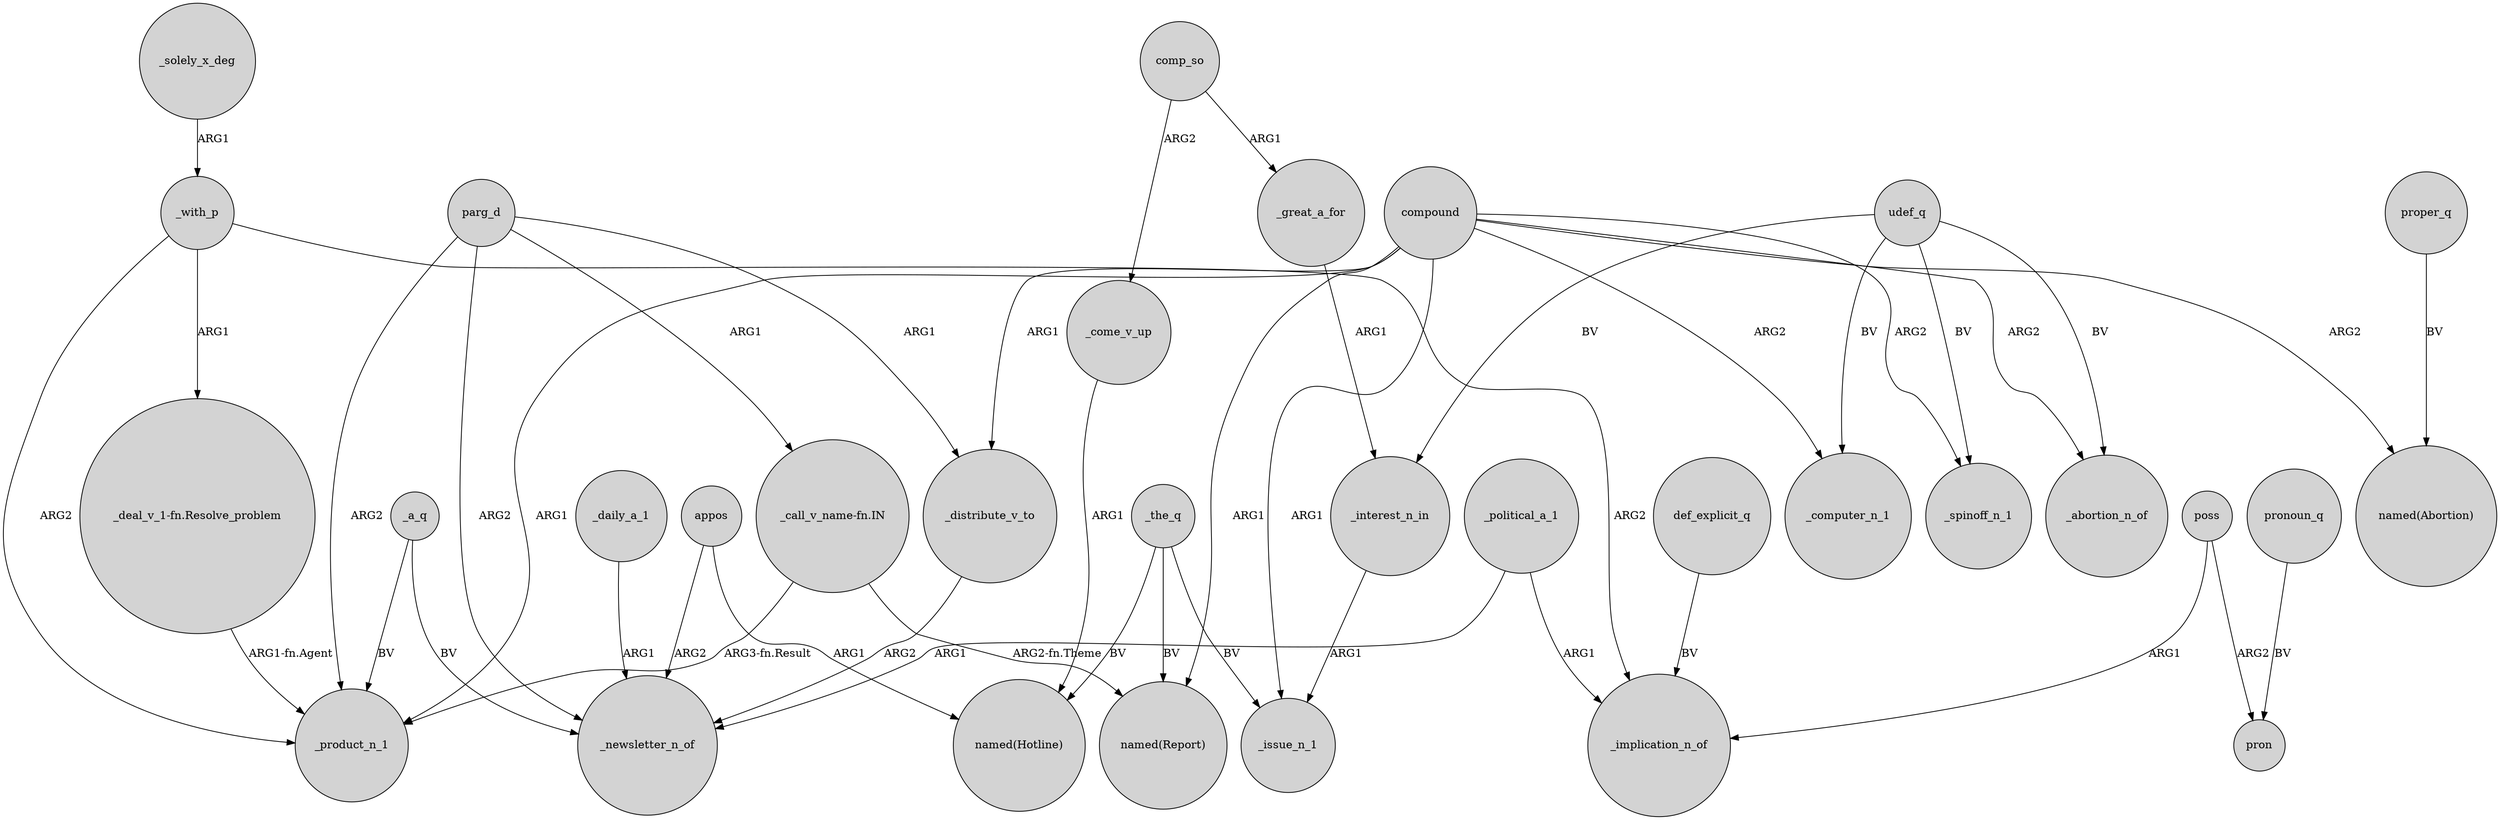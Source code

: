 digraph {
	node [shape=circle style=filled]
	compound -> _product_n_1 [label=ARG1]
	"_call_v_name-fn.IN" -> "named(Report)" [label="ARG2-fn.Theme"]
	parg_d -> _product_n_1 [label=ARG2]
	compound -> "named(Report)" [label=ARG1]
	_with_p -> _implication_n_of [label=ARG2]
	_with_p -> "_deal_v_1-fn.Resolve_problem" [label=ARG1]
	poss -> pron [label=ARG2]
	compound -> _distribute_v_to [label=ARG1]
	_daily_a_1 -> _newsletter_n_of [label=ARG1]
	_solely_x_deg -> _with_p [label=ARG1]
	_a_q -> _product_n_1 [label=BV]
	_the_q -> "named(Report)" [label=BV]
	parg_d -> _newsletter_n_of [label=ARG2]
	_distribute_v_to -> _newsletter_n_of [label=ARG2]
	"_deal_v_1-fn.Resolve_problem" -> _product_n_1 [label="ARG1-fn.Agent"]
	appos -> "named(Hotline)" [label=ARG1]
	udef_q -> _interest_n_in [label=BV]
	udef_q -> _spinoff_n_1 [label=BV]
	_the_q -> _issue_n_1 [label=BV]
	udef_q -> _computer_n_1 [label=BV]
	"_call_v_name-fn.IN" -> _product_n_1 [label="ARG3-fn.Result"]
	_political_a_1 -> _implication_n_of [label=ARG1]
	compound -> _computer_n_1 [label=ARG2]
	_a_q -> _newsletter_n_of [label=BV]
	_interest_n_in -> _issue_n_1 [label=ARG1]
	parg_d -> "_call_v_name-fn.IN" [label=ARG1]
	pronoun_q -> pron [label=BV]
	_great_a_for -> _interest_n_in [label=ARG1]
	_political_a_1 -> _newsletter_n_of [label=ARG1]
	def_explicit_q -> _implication_n_of [label=BV]
	poss -> _implication_n_of [label=ARG1]
	parg_d -> _distribute_v_to [label=ARG1]
	_the_q -> "named(Hotline)" [label=BV]
	compound -> _issue_n_1 [label=ARG1]
	proper_q -> "named(Abortion)" [label=BV]
	udef_q -> _abortion_n_of [label=BV]
	appos -> _newsletter_n_of [label=ARG2]
	_come_v_up -> "named(Hotline)" [label=ARG1]
	comp_so -> _come_v_up [label=ARG2]
	compound -> _abortion_n_of [label=ARG2]
	compound -> _spinoff_n_1 [label=ARG2]
	compound -> "named(Abortion)" [label=ARG2]
	comp_so -> _great_a_for [label=ARG1]
	_with_p -> _product_n_1 [label=ARG2]
}
